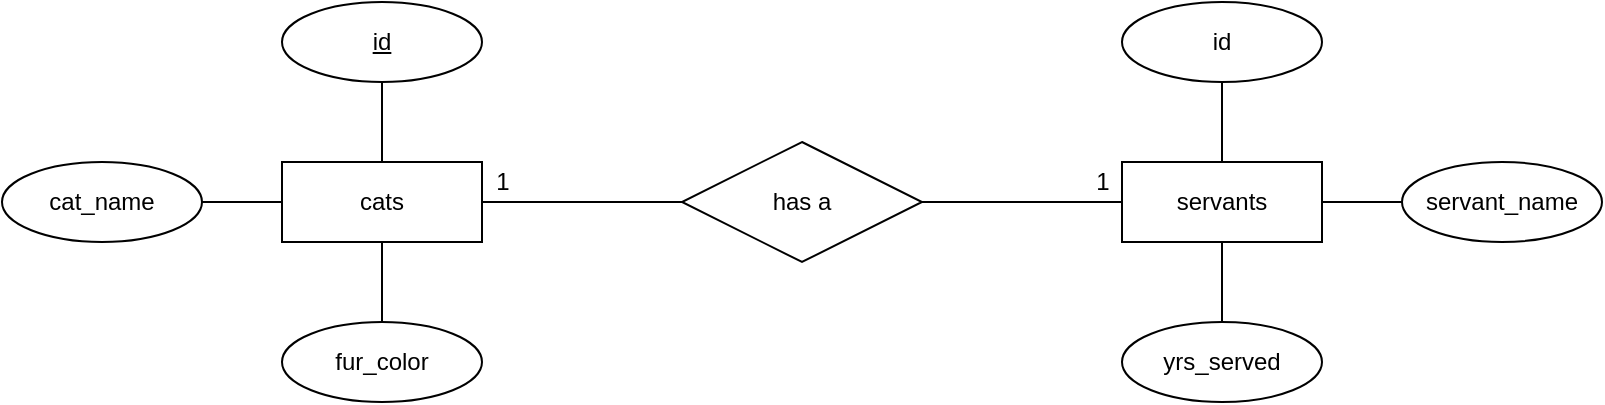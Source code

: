 <mxfile version="14.7.3" type="device"><diagram id="R2lEEEUBdFMjLlhIrx00" name="Page-1"><mxGraphModel dx="1038" dy="578" grid="1" gridSize="10" guides="1" tooltips="1" connect="1" arrows="1" fold="1" page="1" pageScale="1" pageWidth="850" pageHeight="1100" math="0" shadow="0" extFonts="Permanent Marker^https://fonts.googleapis.com/css?family=Permanent+Marker"><root><mxCell id="0"/><mxCell id="1" parent="0"/><mxCell id="dORTC7WrU8J8dd1Qm7Au-1" value="cats" style="whiteSpace=wrap;html=1;align=center;" vertex="1" parent="1"><mxGeometry x="160" y="160" width="100" height="40" as="geometry"/></mxCell><mxCell id="dORTC7WrU8J8dd1Qm7Au-3" value="&lt;u&gt;id&lt;/u&gt;" style="ellipse;whiteSpace=wrap;html=1;align=center;" vertex="1" parent="1"><mxGeometry x="160" y="80" width="100" height="40" as="geometry"/></mxCell><mxCell id="dORTC7WrU8J8dd1Qm7Au-4" value="fur_color" style="ellipse;whiteSpace=wrap;html=1;align=center;" vertex="1" parent="1"><mxGeometry x="160" y="240" width="100" height="40" as="geometry"/></mxCell><mxCell id="dORTC7WrU8J8dd1Qm7Au-5" value="cat_name" style="ellipse;whiteSpace=wrap;html=1;align=center;" vertex="1" parent="1"><mxGeometry x="20" y="160" width="100" height="40" as="geometry"/></mxCell><mxCell id="dORTC7WrU8J8dd1Qm7Au-10" value="" style="endArrow=none;html=1;entryX=0.5;entryY=1;entryDx=0;entryDy=0;exitX=0.5;exitY=0;exitDx=0;exitDy=0;" edge="1" parent="1" source="dORTC7WrU8J8dd1Qm7Au-1" target="dORTC7WrU8J8dd1Qm7Au-3"><mxGeometry width="50" height="50" relative="1" as="geometry"><mxPoint x="400" y="320" as="sourcePoint"/><mxPoint x="450" y="270" as="targetPoint"/></mxGeometry></mxCell><mxCell id="dORTC7WrU8J8dd1Qm7Au-11" value="" style="endArrow=none;html=1;entryX=1;entryY=0.5;entryDx=0;entryDy=0;" edge="1" parent="1" target="dORTC7WrU8J8dd1Qm7Au-5"><mxGeometry width="50" height="50" relative="1" as="geometry"><mxPoint x="160" y="180" as="sourcePoint"/><mxPoint x="220" y="130" as="targetPoint"/></mxGeometry></mxCell><mxCell id="dORTC7WrU8J8dd1Qm7Au-12" value="" style="endArrow=none;html=1;entryX=0.5;entryY=0;entryDx=0;entryDy=0;exitX=0.5;exitY=1;exitDx=0;exitDy=0;" edge="1" parent="1" source="dORTC7WrU8J8dd1Qm7Au-1" target="dORTC7WrU8J8dd1Qm7Au-4"><mxGeometry width="50" height="50" relative="1" as="geometry"><mxPoint x="170" y="190" as="sourcePoint"/><mxPoint x="130" y="190" as="targetPoint"/></mxGeometry></mxCell><mxCell id="dORTC7WrU8J8dd1Qm7Au-13" value="servants" style="whiteSpace=wrap;html=1;align=center;" vertex="1" parent="1"><mxGeometry x="580" y="160" width="100" height="40" as="geometry"/></mxCell><mxCell id="dORTC7WrU8J8dd1Qm7Au-14" value="id" style="ellipse;whiteSpace=wrap;html=1;align=center;" vertex="1" parent="1"><mxGeometry x="580" y="80" width="100" height="40" as="geometry"/></mxCell><mxCell id="dORTC7WrU8J8dd1Qm7Au-15" value="yrs_served" style="ellipse;whiteSpace=wrap;html=1;align=center;" vertex="1" parent="1"><mxGeometry x="580" y="240" width="100" height="40" as="geometry"/></mxCell><mxCell id="dORTC7WrU8J8dd1Qm7Au-16" value="servant_name" style="ellipse;whiteSpace=wrap;html=1;align=center;" vertex="1" parent="1"><mxGeometry x="720" y="160" width="100" height="40" as="geometry"/></mxCell><mxCell id="dORTC7WrU8J8dd1Qm7Au-17" value="" style="endArrow=none;html=1;entryX=0.5;entryY=1;entryDx=0;entryDy=0;exitX=0.5;exitY=0;exitDx=0;exitDy=0;" edge="1" source="dORTC7WrU8J8dd1Qm7Au-13" target="dORTC7WrU8J8dd1Qm7Au-14" parent="1"><mxGeometry width="50" height="50" relative="1" as="geometry"><mxPoint x="820" y="320" as="sourcePoint"/><mxPoint x="870" y="270" as="targetPoint"/></mxGeometry></mxCell><mxCell id="dORTC7WrU8J8dd1Qm7Au-19" value="" style="endArrow=none;html=1;entryX=0.5;entryY=0;entryDx=0;entryDy=0;exitX=0.5;exitY=1;exitDx=0;exitDy=0;" edge="1" source="dORTC7WrU8J8dd1Qm7Au-13" target="dORTC7WrU8J8dd1Qm7Au-15" parent="1"><mxGeometry width="50" height="50" relative="1" as="geometry"><mxPoint x="590" y="190" as="sourcePoint"/><mxPoint x="550" y="190" as="targetPoint"/></mxGeometry></mxCell><mxCell id="dORTC7WrU8J8dd1Qm7Au-21" value="" style="endArrow=none;html=1;entryX=0;entryY=0.5;entryDx=0;entryDy=0;exitX=1;exitY=0.5;exitDx=0;exitDy=0;" edge="1" parent="1" source="dORTC7WrU8J8dd1Qm7Au-13" target="dORTC7WrU8J8dd1Qm7Au-16"><mxGeometry width="50" height="50" relative="1" as="geometry"><mxPoint x="640" y="170" as="sourcePoint"/><mxPoint x="640" y="130" as="targetPoint"/></mxGeometry></mxCell><mxCell id="dORTC7WrU8J8dd1Qm7Au-22" value="has a" style="shape=rhombus;perimeter=rhombusPerimeter;whiteSpace=wrap;html=1;align=center;" vertex="1" parent="1"><mxGeometry x="360" y="150" width="120" height="60" as="geometry"/></mxCell><mxCell id="dORTC7WrU8J8dd1Qm7Au-23" value="" style="endArrow=none;html=1;entryX=0;entryY=0.5;entryDx=0;entryDy=0;exitX=1;exitY=0.5;exitDx=0;exitDy=0;" edge="1" parent="1" source="dORTC7WrU8J8dd1Qm7Au-22" target="dORTC7WrU8J8dd1Qm7Au-13"><mxGeometry width="50" height="50" relative="1" as="geometry"><mxPoint x="400" y="320" as="sourcePoint"/><mxPoint x="450" y="270" as="targetPoint"/></mxGeometry></mxCell><mxCell id="dORTC7WrU8J8dd1Qm7Au-24" value="" style="endArrow=none;html=1;entryX=1;entryY=0.5;entryDx=0;entryDy=0;exitX=0;exitY=0.5;exitDx=0;exitDy=0;" edge="1" parent="1" source="dORTC7WrU8J8dd1Qm7Au-22" target="dORTC7WrU8J8dd1Qm7Au-1"><mxGeometry width="50" height="50" relative="1" as="geometry"><mxPoint x="490" y="190" as="sourcePoint"/><mxPoint x="590" y="190" as="targetPoint"/></mxGeometry></mxCell><mxCell id="dORTC7WrU8J8dd1Qm7Au-25" value="1" style="text;html=1;align=center;verticalAlign=middle;resizable=0;points=[];autosize=1;strokeColor=none;" vertex="1" parent="1"><mxGeometry x="260" y="160" width="20" height="20" as="geometry"/></mxCell><mxCell id="dORTC7WrU8J8dd1Qm7Au-26" value="1" style="text;html=1;align=center;verticalAlign=middle;resizable=0;points=[];autosize=1;strokeColor=none;" vertex="1" parent="1"><mxGeometry x="560" y="160" width="20" height="20" as="geometry"/></mxCell></root></mxGraphModel></diagram></mxfile>